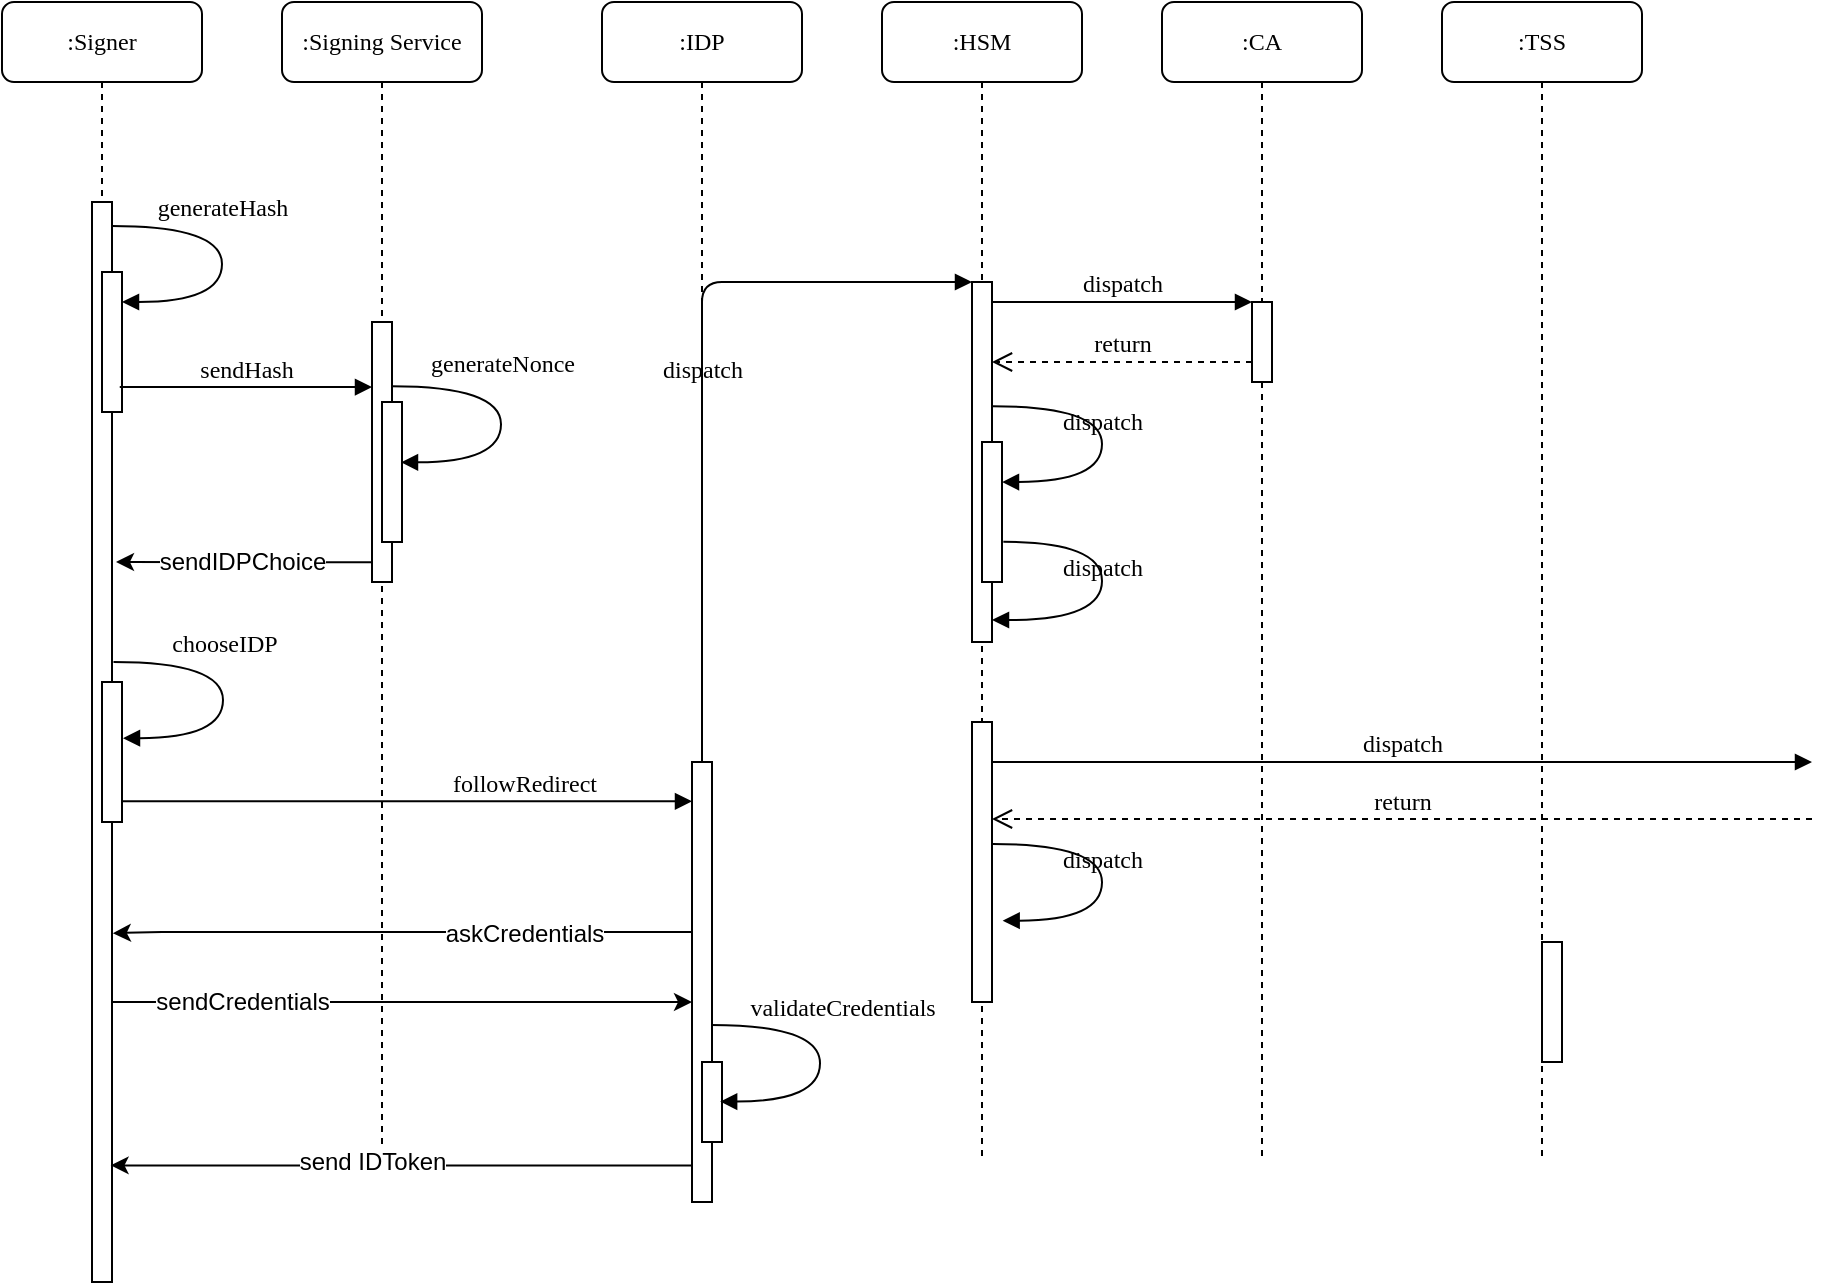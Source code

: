 <mxfile version="12.1.3" type="device" pages="1"><diagram name="Page-1" id="13e1069c-82ec-6db2-03f1-153e76fe0fe0"><mxGraphModel dx="346" dy="466" grid="1" gridSize="10" guides="1" tooltips="1" connect="1" arrows="1" fold="1" page="1" pageScale="1" pageWidth="1100" pageHeight="850" background="#ffffff" math="0" shadow="0"><root><mxCell id="0"/><mxCell id="1" parent="0"/><mxCell id="7baba1c4bc27f4b0-2" value=":Signing Service" style="shape=umlLifeline;perimeter=lifelinePerimeter;whiteSpace=wrap;html=1;container=1;collapsible=0;recursiveResize=0;outlineConnect=0;rounded=1;shadow=0;comic=0;labelBackgroundColor=none;strokeColor=#000000;strokeWidth=1;fillColor=#FFFFFF;fontFamily=Verdana;fontSize=12;fontColor=#000000;align=center;" parent="1" vertex="1"><mxGeometry x="240" y="80" width="100" height="580" as="geometry"/></mxCell><mxCell id="7baba1c4bc27f4b0-10" value="" style="html=1;points=[];perimeter=orthogonalPerimeter;rounded=0;shadow=0;comic=0;labelBackgroundColor=none;strokeColor=#000000;strokeWidth=1;fillColor=#FFFFFF;fontFamily=Verdana;fontSize=12;fontColor=#000000;align=center;" parent="7baba1c4bc27f4b0-2" vertex="1"><mxGeometry x="45" y="160" width="10" height="130" as="geometry"/></mxCell><mxCell id="7baba1c4bc27f4b0-3" value=":IDP" style="shape=umlLifeline;perimeter=lifelinePerimeter;whiteSpace=wrap;html=1;container=1;collapsible=0;recursiveResize=0;outlineConnect=0;rounded=1;shadow=0;comic=0;labelBackgroundColor=none;strokeColor=#000000;strokeWidth=1;fillColor=#FFFFFF;fontFamily=Verdana;fontSize=12;fontColor=#000000;align=center;" parent="1" vertex="1"><mxGeometry x="400" y="80" width="100" height="600" as="geometry"/></mxCell><mxCell id="7baba1c4bc27f4b0-13" value="" style="html=1;points=[];perimeter=orthogonalPerimeter;rounded=0;shadow=0;comic=0;labelBackgroundColor=none;strokeColor=#000000;strokeWidth=1;fillColor=#FFFFFF;fontFamily=Verdana;fontSize=12;fontColor=#000000;align=center;" parent="7baba1c4bc27f4b0-3" vertex="1"><mxGeometry x="45" y="380" width="10" height="220" as="geometry"/></mxCell><mxCell id="7baba1c4bc27f4b0-4" value=":HSM" style="shape=umlLifeline;perimeter=lifelinePerimeter;whiteSpace=wrap;html=1;container=1;collapsible=0;recursiveResize=0;outlineConnect=0;rounded=1;shadow=0;comic=0;labelBackgroundColor=none;strokeColor=#000000;strokeWidth=1;fillColor=#FFFFFF;fontFamily=Verdana;fontSize=12;fontColor=#000000;align=center;" parent="1" vertex="1"><mxGeometry x="540" y="80" width="100" height="580" as="geometry"/></mxCell><mxCell id="7baba1c4bc27f4b0-5" value=":CA" style="shape=umlLifeline;perimeter=lifelinePerimeter;whiteSpace=wrap;html=1;container=1;collapsible=0;recursiveResize=0;outlineConnect=0;rounded=1;shadow=0;comic=0;labelBackgroundColor=none;strokeColor=#000000;strokeWidth=1;fillColor=#FFFFFF;fontFamily=Verdana;fontSize=12;fontColor=#000000;align=center;" parent="1" vertex="1"><mxGeometry x="680" y="80" width="100" height="580" as="geometry"/></mxCell><mxCell id="7baba1c4bc27f4b0-6" value=":TSS" style="shape=umlLifeline;perimeter=lifelinePerimeter;whiteSpace=wrap;html=1;container=1;collapsible=0;recursiveResize=0;outlineConnect=0;rounded=1;shadow=0;comic=0;labelBackgroundColor=none;strokeColor=#000000;strokeWidth=1;fillColor=#FFFFFF;fontFamily=Verdana;fontSize=12;fontColor=#000000;align=center;" parent="1" vertex="1"><mxGeometry x="820" y="80" width="100" height="580" as="geometry"/></mxCell><mxCell id="7baba1c4bc27f4b0-8" value=":Signer" style="shape=umlLifeline;perimeter=lifelinePerimeter;whiteSpace=wrap;html=1;container=1;collapsible=0;recursiveResize=0;outlineConnect=0;rounded=1;shadow=0;comic=0;labelBackgroundColor=none;strokeColor=#000000;strokeWidth=1;fillColor=#FFFFFF;fontFamily=Verdana;fontSize=12;fontColor=#000000;align=center;" parent="1" vertex="1"><mxGeometry x="100" y="80" width="100" height="640" as="geometry"/></mxCell><mxCell id="7baba1c4bc27f4b0-9" value="" style="html=1;points=[];perimeter=orthogonalPerimeter;rounded=0;shadow=0;comic=0;labelBackgroundColor=none;strokeColor=#000000;strokeWidth=1;fillColor=#FFFFFF;fontFamily=Verdana;fontSize=12;fontColor=#000000;align=center;" parent="7baba1c4bc27f4b0-8" vertex="1"><mxGeometry x="45" y="100" width="10" height="540" as="geometry"/></mxCell><mxCell id="BJDCbaMjhbqtc8JvWnNQ-1" value="" style="html=1;points=[];perimeter=orthogonalPerimeter;rounded=0;shadow=0;comic=0;labelBackgroundColor=none;strokeColor=#000000;strokeWidth=1;fillColor=#FFFFFF;fontFamily=Verdana;fontSize=12;fontColor=#000000;align=center;" vertex="1" parent="7baba1c4bc27f4b0-8"><mxGeometry x="50" y="135" width="10" height="70" as="geometry"/></mxCell><mxCell id="BJDCbaMjhbqtc8JvWnNQ-6" value="" style="html=1;points=[];perimeter=orthogonalPerimeter;rounded=0;shadow=0;comic=0;labelBackgroundColor=none;strokeColor=#000000;strokeWidth=1;fillColor=#FFFFFF;fontFamily=Verdana;fontSize=12;fontColor=#000000;align=center;" vertex="1" parent="7baba1c4bc27f4b0-8"><mxGeometry x="50" y="340" width="10" height="70" as="geometry"/></mxCell><mxCell id="7baba1c4bc27f4b0-16" value="" style="html=1;points=[];perimeter=orthogonalPerimeter;rounded=0;shadow=0;comic=0;labelBackgroundColor=none;strokeColor=#000000;strokeWidth=1;fillColor=#FFFFFF;fontFamily=Verdana;fontSize=12;fontColor=#000000;align=center;" parent="1" vertex="1"><mxGeometry x="585" y="220" width="10" height="180" as="geometry"/></mxCell><mxCell id="7baba1c4bc27f4b0-17" value="dispatch" style="html=1;verticalAlign=bottom;endArrow=block;labelBackgroundColor=none;fontFamily=Verdana;fontSize=12;edgeStyle=elbowEdgeStyle;elbow=vertical;" parent="1" source="7baba1c4bc27f4b0-13" target="7baba1c4bc27f4b0-16" edge="1"><mxGeometry relative="1" as="geometry"><mxPoint x="510" y="220" as="sourcePoint"/><Array as="points"><mxPoint x="460" y="220"/></Array></mxGeometry></mxCell><mxCell id="7baba1c4bc27f4b0-19" value="" style="html=1;points=[];perimeter=orthogonalPerimeter;rounded=0;shadow=0;comic=0;labelBackgroundColor=none;strokeColor=#000000;strokeWidth=1;fillColor=#FFFFFF;fontFamily=Verdana;fontSize=12;fontColor=#000000;align=center;" parent="1" vertex="1"><mxGeometry x="725" y="230" width="10" height="40" as="geometry"/></mxCell><mxCell id="7baba1c4bc27f4b0-20" value="dispatch" style="html=1;verticalAlign=bottom;endArrow=block;entryX=0;entryY=0;labelBackgroundColor=none;fontFamily=Verdana;fontSize=12;edgeStyle=elbowEdgeStyle;elbow=vertical;" parent="1" source="7baba1c4bc27f4b0-16" target="7baba1c4bc27f4b0-19" edge="1"><mxGeometry relative="1" as="geometry"><mxPoint x="650" y="230" as="sourcePoint"/></mxGeometry></mxCell><mxCell id="7baba1c4bc27f4b0-21" value="return" style="html=1;verticalAlign=bottom;endArrow=open;dashed=1;endSize=8;labelBackgroundColor=none;fontFamily=Verdana;fontSize=12;edgeStyle=elbowEdgeStyle;elbow=vertical;" parent="1" source="7baba1c4bc27f4b0-19" target="7baba1c4bc27f4b0-16" edge="1"><mxGeometry relative="1" as="geometry"><mxPoint x="650" y="306" as="targetPoint"/><Array as="points"><mxPoint x="670" y="260"/><mxPoint x="700" y="260"/></Array></mxGeometry></mxCell><mxCell id="7baba1c4bc27f4b0-22" value="" style="html=1;points=[];perimeter=orthogonalPerimeter;rounded=0;shadow=0;comic=0;labelBackgroundColor=none;strokeColor=#000000;strokeWidth=1;fillColor=#FFFFFF;fontFamily=Verdana;fontSize=12;fontColor=#000000;align=center;" parent="1" vertex="1"><mxGeometry x="585" y="440" width="10" height="140" as="geometry"/></mxCell><mxCell id="7baba1c4bc27f4b0-23" value="followRedirect" style="html=1;verticalAlign=bottom;endArrow=block;labelBackgroundColor=none;fontFamily=Verdana;fontSize=12;exitX=1.048;exitY=0.852;exitDx=0;exitDy=0;exitPerimeter=0;" parent="1" source="BJDCbaMjhbqtc8JvWnNQ-6" target="7baba1c4bc27f4b0-13" edge="1"><mxGeometry x="0.412" relative="1" as="geometry"><mxPoint x="510" y="420" as="sourcePoint"/><mxPoint x="430" y="475" as="targetPoint"/><mxPoint as="offset"/></mxGeometry></mxCell><mxCell id="7baba1c4bc27f4b0-26" value="dispatch" style="html=1;verticalAlign=bottom;endArrow=block;entryX=0;entryY=0;labelBackgroundColor=none;fontFamily=Verdana;fontSize=12;" parent="1" source="7baba1c4bc27f4b0-22" edge="1"><mxGeometry relative="1" as="geometry"><mxPoint x="930" y="340" as="sourcePoint"/><mxPoint x="1005" y="460" as="targetPoint"/></mxGeometry></mxCell><mxCell id="7baba1c4bc27f4b0-27" value="return" style="html=1;verticalAlign=bottom;endArrow=open;dashed=1;endSize=8;exitX=0;exitY=0.95;labelBackgroundColor=none;fontFamily=Verdana;fontSize=12;" parent="1" target="7baba1c4bc27f4b0-22" edge="1"><mxGeometry relative="1" as="geometry"><mxPoint x="930" y="416" as="targetPoint"/><mxPoint x="1005" y="488.5" as="sourcePoint"/></mxGeometry></mxCell><mxCell id="7baba1c4bc27f4b0-28" value="" style="html=1;points=[];perimeter=orthogonalPerimeter;rounded=0;shadow=0;comic=0;labelBackgroundColor=none;strokeColor=#000000;strokeWidth=1;fillColor=#FFFFFF;fontFamily=Verdana;fontSize=12;fontColor=#000000;align=center;" parent="1" vertex="1"><mxGeometry x="870" y="550" width="10" height="60" as="geometry"/></mxCell><mxCell id="7baba1c4bc27f4b0-11" value="sendHash" style="html=1;verticalAlign=bottom;endArrow=block;labelBackgroundColor=none;fontFamily=Verdana;fontSize=12;edgeStyle=elbowEdgeStyle;elbow=vertical;exitX=0.888;exitY=0.822;exitDx=0;exitDy=0;exitPerimeter=0;" parent="1" source="BJDCbaMjhbqtc8JvWnNQ-1" target="7baba1c4bc27f4b0-10" edge="1"><mxGeometry relative="1" as="geometry"><mxPoint x="155" y="241" as="sourcePoint"/><mxPoint x="285" y="241" as="targetPoint"/></mxGeometry></mxCell><mxCell id="7baba1c4bc27f4b0-34" value="" style="html=1;points=[];perimeter=orthogonalPerimeter;rounded=0;shadow=0;comic=0;labelBackgroundColor=none;strokeColor=#000000;strokeWidth=1;fillColor=#FFFFFF;fontFamily=Verdana;fontSize=12;fontColor=#000000;align=center;" parent="1" vertex="1"><mxGeometry x="590" y="300" width="10" height="70" as="geometry"/></mxCell><mxCell id="7baba1c4bc27f4b0-35" value="dispatch" style="html=1;verticalAlign=bottom;endArrow=block;labelBackgroundColor=none;fontFamily=Verdana;fontSize=12;elbow=vertical;edgeStyle=orthogonalEdgeStyle;curved=1;entryX=1;entryY=0.286;entryPerimeter=0;exitX=1.038;exitY=0.345;exitPerimeter=0;" parent="1" source="7baba1c4bc27f4b0-16" target="7baba1c4bc27f4b0-34" edge="1"><mxGeometry relative="1" as="geometry"><mxPoint x="465" y="230" as="sourcePoint"/><mxPoint x="595" y="230" as="targetPoint"/><Array as="points"><mxPoint x="650" y="282"/><mxPoint x="650" y="320"/></Array></mxGeometry></mxCell><mxCell id="7baba1c4bc27f4b0-36" value="dispatch" style="html=1;verticalAlign=bottom;endArrow=block;labelBackgroundColor=none;fontFamily=Verdana;fontSize=12;elbow=vertical;edgeStyle=orthogonalEdgeStyle;curved=1;exitX=1.066;exitY=0.713;exitPerimeter=0;" parent="1" source="7baba1c4bc27f4b0-34" edge="1"><mxGeometry relative="1" as="geometry"><mxPoint x="610.333" y="350" as="sourcePoint"/><mxPoint x="595" y="389" as="targetPoint"/><Array as="points"><mxPoint x="650" y="350"/><mxPoint x="650" y="389"/></Array></mxGeometry></mxCell><mxCell id="7baba1c4bc27f4b0-37" value="" style="html=1;points=[];perimeter=orthogonalPerimeter;rounded=0;shadow=0;comic=0;labelBackgroundColor=none;strokeColor=#000000;strokeWidth=1;fillColor=#FFFFFF;fontFamily=Verdana;fontSize=12;fontColor=#000000;align=center;" parent="1" vertex="1"><mxGeometry x="450" y="610" width="10" height="40" as="geometry"/></mxCell><mxCell id="7baba1c4bc27f4b0-39" value="dispatch" style="html=1;verticalAlign=bottom;endArrow=block;labelBackgroundColor=none;fontFamily=Verdana;fontSize=12;elbow=vertical;edgeStyle=orthogonalEdgeStyle;curved=1;entryX=1;entryY=0.286;entryPerimeter=0;exitX=1.038;exitY=0.345;exitPerimeter=0;" parent="1" edge="1"><mxGeometry relative="1" as="geometry"><mxPoint x="595.333" y="501" as="sourcePoint"/><mxPoint x="600.333" y="539.333" as="targetPoint"/><Array as="points"><mxPoint x="650" y="501"/><mxPoint x="650" y="539"/></Array></mxGeometry></mxCell><mxCell id="BJDCbaMjhbqtc8JvWnNQ-2" value="generateHash" style="html=1;verticalAlign=bottom;endArrow=block;labelBackgroundColor=none;fontFamily=Verdana;fontSize=12;elbow=vertical;edgeStyle=orthogonalEdgeStyle;curved=1;entryX=1;entryY=0.286;entryPerimeter=0;exitX=1.038;exitY=0.345;exitPerimeter=0;" edge="1" parent="1"><mxGeometry x="-0.233" relative="1" as="geometry"><mxPoint x="155" y="192" as="sourcePoint"/><mxPoint x="160" y="230" as="targetPoint"/><Array as="points"><mxPoint x="210" y="192"/><mxPoint x="210" y="230"/></Array><mxPoint as="offset"/></mxGeometry></mxCell><mxCell id="BJDCbaMjhbqtc8JvWnNQ-4" value="" style="edgeStyle=orthogonalEdgeStyle;rounded=0;orthogonalLoop=1;jettySize=auto;html=1;exitX=-0.006;exitY=0.924;exitDx=0;exitDy=0;exitPerimeter=0;" edge="1" parent="1" source="7baba1c4bc27f4b0-10"><mxGeometry relative="1" as="geometry"><mxPoint x="280" y="360" as="sourcePoint"/><mxPoint x="157" y="360" as="targetPoint"/><Array as="points"><mxPoint x="157" y="360"/></Array></mxGeometry></mxCell><mxCell id="BJDCbaMjhbqtc8JvWnNQ-11" value="sendIDPChoice" style="text;html=1;resizable=0;points=[];align=center;verticalAlign=middle;labelBackgroundColor=#ffffff;" vertex="1" connectable="0" parent="BJDCbaMjhbqtc8JvWnNQ-4"><mxGeometry x="0.462" relative="1" as="geometry"><mxPoint x="28.5" as="offset"/></mxGeometry></mxCell><mxCell id="BJDCbaMjhbqtc8JvWnNQ-7" value="chooseIDP" style="html=1;verticalAlign=bottom;endArrow=block;labelBackgroundColor=none;fontFamily=Verdana;fontSize=12;elbow=vertical;edgeStyle=orthogonalEdgeStyle;curved=1;entryX=1;entryY=0.286;entryPerimeter=0;exitX=1.038;exitY=0.345;exitPerimeter=0;" edge="1" parent="1"><mxGeometry x="-0.233" relative="1" as="geometry"><mxPoint x="155.738" y="410" as="sourcePoint"/><mxPoint x="160.5" y="448.095" as="targetPoint"/><Array as="points"><mxPoint x="210.5" y="410"/><mxPoint x="210.5" y="448"/></Array><mxPoint as="offset"/></mxGeometry></mxCell><mxCell id="BJDCbaMjhbqtc8JvWnNQ-8" value="" style="html=1;points=[];perimeter=orthogonalPerimeter;rounded=0;shadow=0;comic=0;labelBackgroundColor=none;strokeColor=#000000;strokeWidth=1;fillColor=#FFFFFF;fontFamily=Verdana;fontSize=12;fontColor=#000000;align=center;" vertex="1" parent="1"><mxGeometry x="290" y="280" width="10" height="70" as="geometry"/></mxCell><mxCell id="BJDCbaMjhbqtc8JvWnNQ-12" value="generateNonce" style="html=1;verticalAlign=bottom;endArrow=block;labelBackgroundColor=none;fontFamily=Verdana;fontSize=12;elbow=vertical;edgeStyle=orthogonalEdgeStyle;curved=1;entryX=1;entryY=0.286;entryPerimeter=0;exitX=1.038;exitY=0.345;exitPerimeter=0;" edge="1" parent="1"><mxGeometry x="-0.233" y="2" relative="1" as="geometry"><mxPoint x="294.778" y="272.111" as="sourcePoint"/><mxPoint x="299.5" y="310.167" as="targetPoint"/><Array as="points"><mxPoint x="349.5" y="272"/><mxPoint x="349.5" y="310"/></Array><mxPoint x="-2" y="-2" as="offset"/></mxGeometry></mxCell><mxCell id="BJDCbaMjhbqtc8JvWnNQ-13" style="edgeStyle=orthogonalEdgeStyle;rounded=0;orthogonalLoop=1;jettySize=auto;html=1;entryX=1.043;entryY=0.677;entryDx=0;entryDy=0;entryPerimeter=0;" edge="1" parent="1" source="7baba1c4bc27f4b0-13" target="7baba1c4bc27f4b0-9"><mxGeometry relative="1" as="geometry"><mxPoint x="250" y="520" as="targetPoint"/><Array as="points"><mxPoint x="180" y="545"/><mxPoint x="180" y="545"/></Array></mxGeometry></mxCell><mxCell id="BJDCbaMjhbqtc8JvWnNQ-15" value="askCredentials" style="text;html=1;resizable=0;points=[];align=center;verticalAlign=middle;labelBackgroundColor=#ffffff;" vertex="1" connectable="0" parent="BJDCbaMjhbqtc8JvWnNQ-13"><mxGeometry x="-0.004" y="12" relative="1" as="geometry"><mxPoint x="60" y="-11" as="offset"/></mxGeometry></mxCell><mxCell id="BJDCbaMjhbqtc8JvWnNQ-16" style="edgeStyle=orthogonalEdgeStyle;rounded=0;orthogonalLoop=1;jettySize=auto;html=1;" edge="1" parent="1" source="7baba1c4bc27f4b0-9" target="7baba1c4bc27f4b0-13"><mxGeometry relative="1" as="geometry"><Array as="points"><mxPoint x="230" y="580"/><mxPoint x="230" y="580"/></Array></mxGeometry></mxCell><mxCell id="BJDCbaMjhbqtc8JvWnNQ-17" value="sendCredentials" style="text;html=1;resizable=0;points=[];align=center;verticalAlign=middle;labelBackgroundColor=#ffffff;" vertex="1" connectable="0" parent="BJDCbaMjhbqtc8JvWnNQ-16"><mxGeometry x="-0.483" y="28" relative="1" as="geometry"><mxPoint x="-10" y="28" as="offset"/></mxGeometry></mxCell><mxCell id="BJDCbaMjhbqtc8JvWnNQ-18" value="validateCredentials" style="html=1;verticalAlign=bottom;endArrow=block;labelBackgroundColor=none;fontFamily=Verdana;fontSize=12;elbow=vertical;edgeStyle=orthogonalEdgeStyle;curved=1;entryX=1;entryY=0.286;entryPerimeter=0;exitX=1.038;exitY=0.345;exitPerimeter=0;" edge="1" parent="1"><mxGeometry x="-0.235" y="11" relative="1" as="geometry"><mxPoint x="454.5" y="591.5" as="sourcePoint"/><mxPoint x="459.071" y="629.786" as="targetPoint"/><Array as="points"><mxPoint x="509" y="591.5"/><mxPoint x="509" y="629.5"/></Array><mxPoint as="offset"/></mxGeometry></mxCell><mxCell id="BJDCbaMjhbqtc8JvWnNQ-19" style="edgeStyle=orthogonalEdgeStyle;rounded=0;orthogonalLoop=1;jettySize=auto;html=1;entryX=0.929;entryY=0.892;entryDx=0;entryDy=0;entryPerimeter=0;" edge="1" parent="1" source="7baba1c4bc27f4b0-13" target="7baba1c4bc27f4b0-9"><mxGeometry relative="1" as="geometry"><mxPoint x="160" y="660" as="targetPoint"/><Array as="points"><mxPoint x="170" y="661"/></Array></mxGeometry></mxCell><mxCell id="BJDCbaMjhbqtc8JvWnNQ-21" value="send IDToken" style="text;html=1;resizable=0;points=[];align=center;verticalAlign=middle;labelBackgroundColor=#ffffff;" vertex="1" connectable="0" parent="BJDCbaMjhbqtc8JvWnNQ-19"><mxGeometry x="0.89" y="-114" relative="1" as="geometry"><mxPoint x="114" y="112" as="offset"/></mxGeometry></mxCell></root></mxGraphModel></diagram></mxfile>